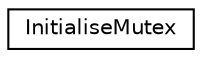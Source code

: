 digraph "Graphical Class Hierarchy"
{
 // LATEX_PDF_SIZE
  edge [fontname="Helvetica",fontsize="10",labelfontname="Helvetica",labelfontsize="10"];
  node [fontname="Helvetica",fontsize="10",shape=record];
  rankdir="LR";
  Node0 [label="InitialiseMutex",height=0.2,width=0.4,color="black", fillcolor="white", style="filled",URL="$classInitialiseMutex.html",tooltip=" "];
}
